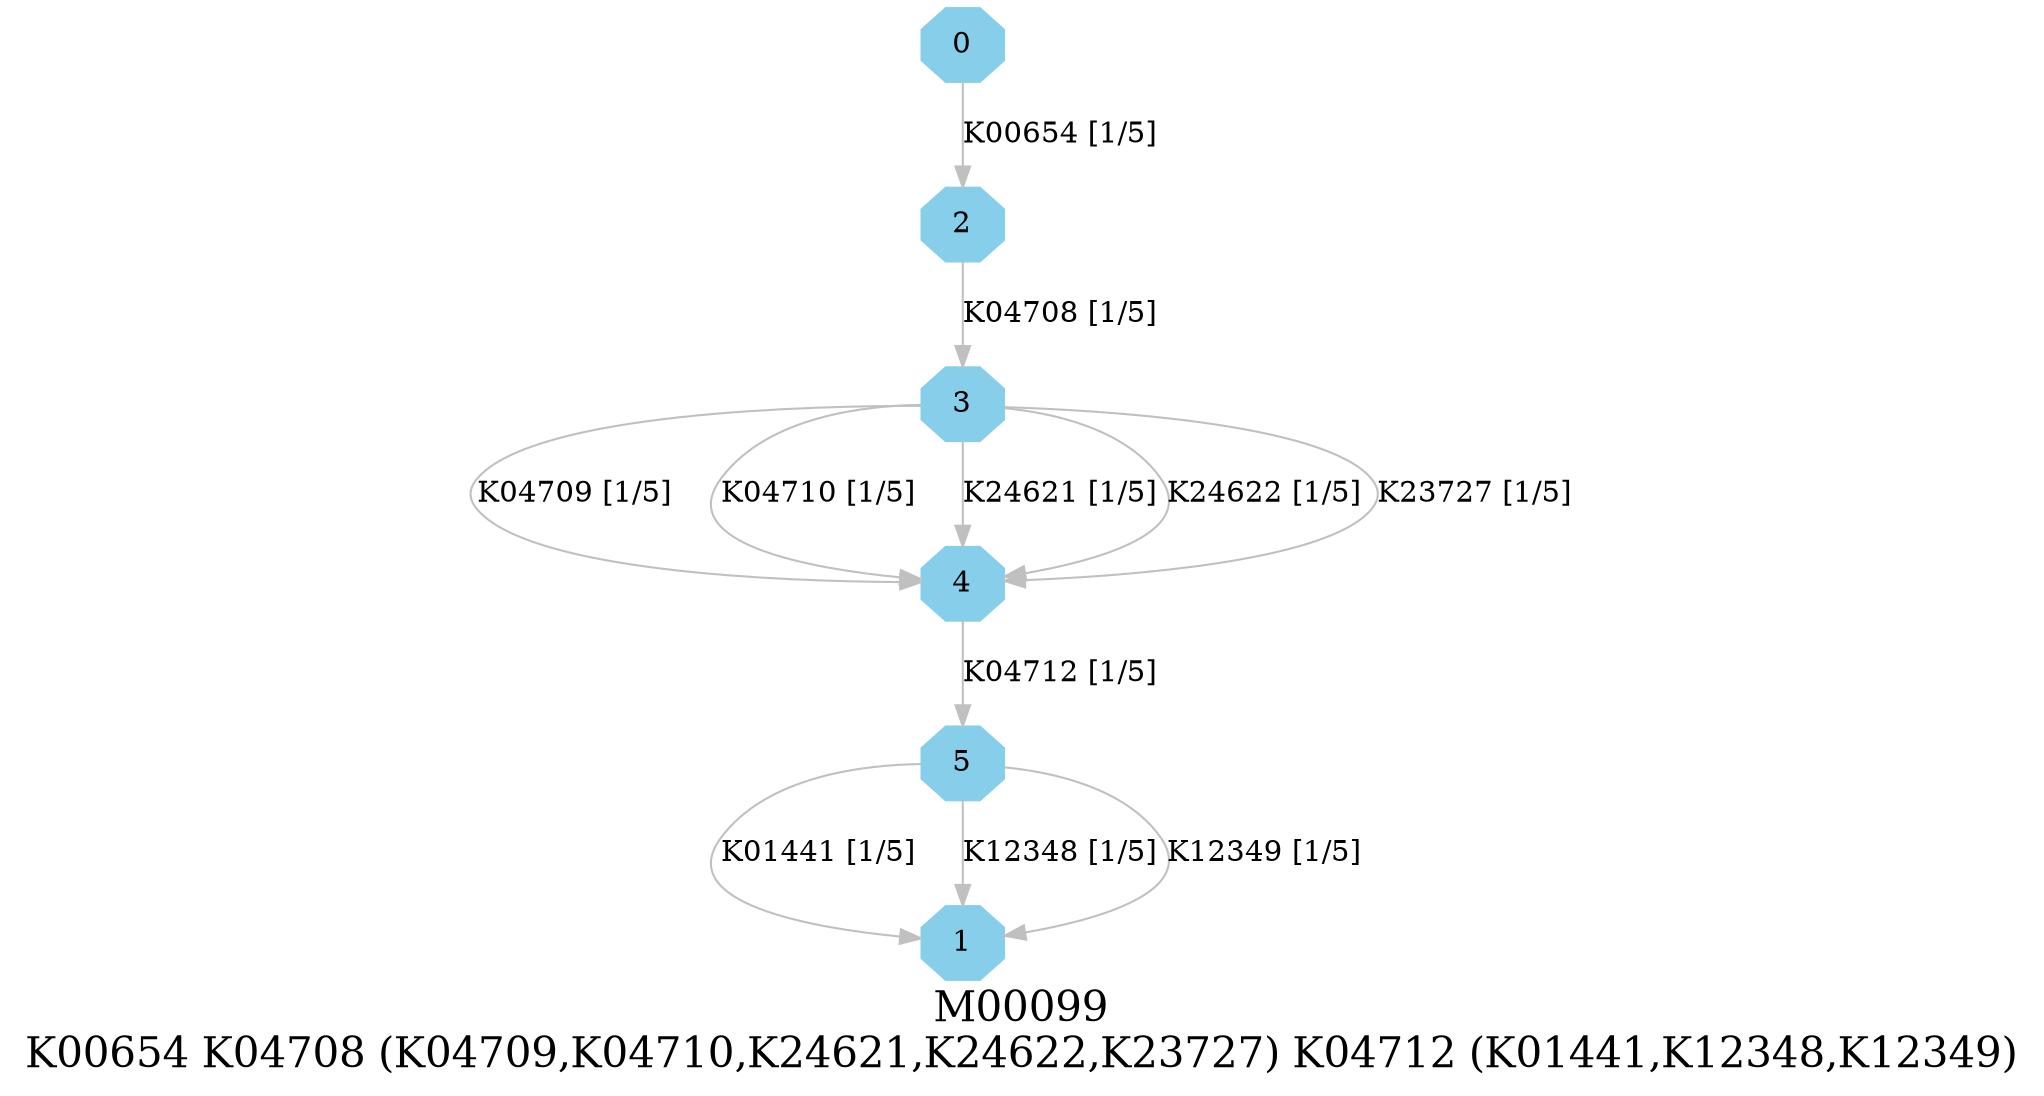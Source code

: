 digraph G {
graph [label="M00099
K00654 K04708 (K04709,K04710,K24621,K24622,K23727) K04712 (K01441,K12348,K12349)",fontsize=20];
node [shape=box,style=filled];
edge [len=3,color=grey];
{node [width=.3,height=.3,shape=octagon,style=filled,color=skyblue] 0 1 2 3 4 5 }
0 -> 2 [label="K00654 [1/5]"];
2 -> 3 [label="K04708 [1/5]"];
3 -> 4 [label="K04709 [1/5]"];
3 -> 4 [label="K04710 [1/5]"];
3 -> 4 [label="K24621 [1/5]"];
3 -> 4 [label="K24622 [1/5]"];
3 -> 4 [label="K23727 [1/5]"];
4 -> 5 [label="K04712 [1/5]"];
5 -> 1 [label="K01441 [1/5]"];
5 -> 1 [label="K12348 [1/5]"];
5 -> 1 [label="K12349 [1/5]"];
}